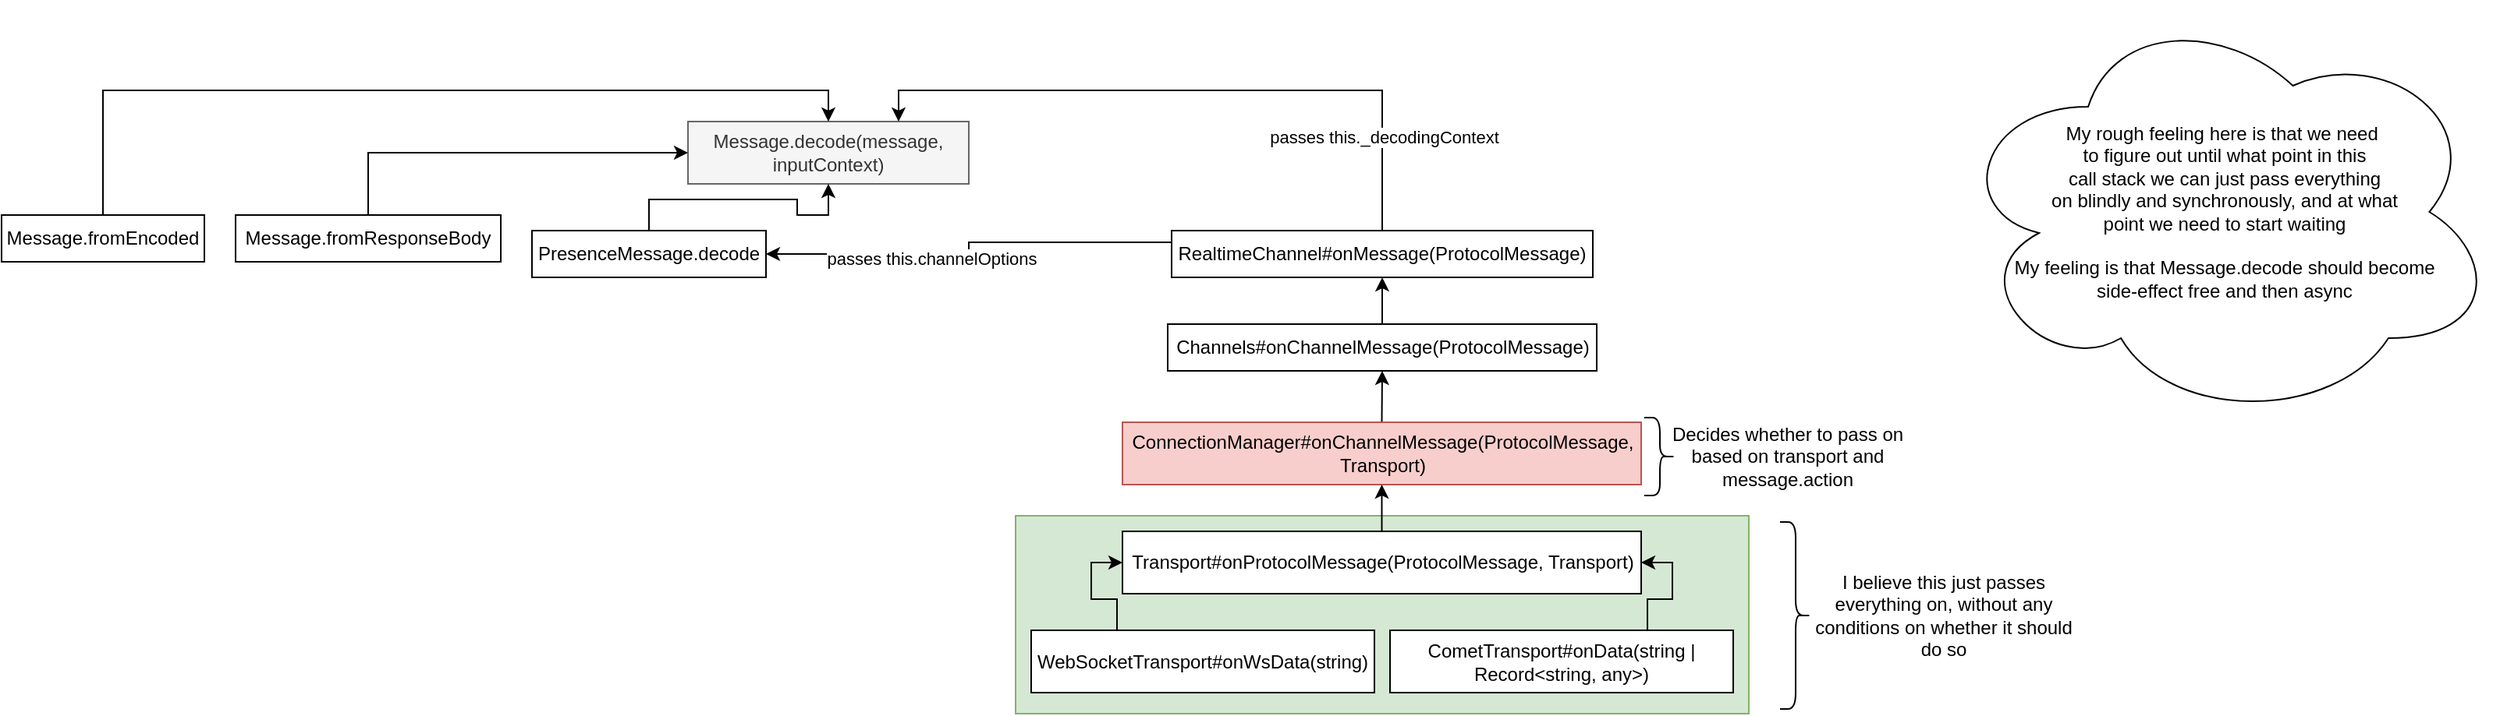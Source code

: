 <mxfile version="21.3.4" type="github">
  <diagram name="Page-1" id="bqg4AT4LUmdeRJvYdjdG">
    <mxGraphModel dx="1140" dy="768" grid="1" gridSize="10" guides="1" tooltips="1" connect="1" arrows="1" fold="1" page="1" pageScale="1" pageWidth="1654" pageHeight="1169" math="0" shadow="0">
      <root>
        <mxCell id="0" />
        <mxCell id="1" parent="0" />
        <mxCell id="s_DyGTZ0WG8gpCI7RQzg-22" value="" style="rounded=0;whiteSpace=wrap;html=1;fillColor=#d5e8d4;strokeColor=#82b366;" vertex="1" parent="1">
          <mxGeometry x="780" y="383" width="470" height="127" as="geometry" />
        </mxCell>
        <mxCell id="s_DyGTZ0WG8gpCI7RQzg-1" value="Message.decode(message, inputContext)" style="rounded=0;whiteSpace=wrap;html=1;fillColor=#f5f5f5;fontColor=#333333;strokeColor=#666666;" vertex="1" parent="1">
          <mxGeometry x="570" y="130" width="180" height="40" as="geometry" />
        </mxCell>
        <mxCell id="s_DyGTZ0WG8gpCI7RQzg-11" style="edgeStyle=orthogonalEdgeStyle;rounded=0;orthogonalLoop=1;jettySize=auto;html=1;exitX=0.5;exitY=0;exitDx=0;exitDy=0;" edge="1" parent="1" source="s_DyGTZ0WG8gpCI7RQzg-3" target="s_DyGTZ0WG8gpCI7RQzg-1">
          <mxGeometry relative="1" as="geometry" />
        </mxCell>
        <mxCell id="s_DyGTZ0WG8gpCI7RQzg-3" value="PresenceMessage.decode" style="rounded=0;whiteSpace=wrap;html=1;" vertex="1" parent="1">
          <mxGeometry x="470" y="200" width="150" height="30" as="geometry" />
        </mxCell>
        <mxCell id="s_DyGTZ0WG8gpCI7RQzg-8" style="edgeStyle=orthogonalEdgeStyle;rounded=0;orthogonalLoop=1;jettySize=auto;html=1;exitX=0.5;exitY=0;exitDx=0;exitDy=0;entryX=0;entryY=0.5;entryDx=0;entryDy=0;" edge="1" parent="1" source="s_DyGTZ0WG8gpCI7RQzg-4" target="s_DyGTZ0WG8gpCI7RQzg-1">
          <mxGeometry relative="1" as="geometry" />
        </mxCell>
        <mxCell id="s_DyGTZ0WG8gpCI7RQzg-4" value="Message.fromResponseBody" style="rounded=0;whiteSpace=wrap;html=1;" vertex="1" parent="1">
          <mxGeometry x="280" y="190" width="170" height="30" as="geometry" />
        </mxCell>
        <mxCell id="s_DyGTZ0WG8gpCI7RQzg-9" style="edgeStyle=orthogonalEdgeStyle;rounded=0;orthogonalLoop=1;jettySize=auto;html=1;exitX=0.5;exitY=0;exitDx=0;exitDy=0;entryX=0.5;entryY=0;entryDx=0;entryDy=0;" edge="1" parent="1" source="s_DyGTZ0WG8gpCI7RQzg-5" target="s_DyGTZ0WG8gpCI7RQzg-1">
          <mxGeometry relative="1" as="geometry" />
        </mxCell>
        <mxCell id="s_DyGTZ0WG8gpCI7RQzg-5" value="Message.fromEncoded" style="rounded=0;whiteSpace=wrap;html=1;" vertex="1" parent="1">
          <mxGeometry x="130" y="190" width="130" height="30" as="geometry" />
        </mxCell>
        <mxCell id="s_DyGTZ0WG8gpCI7RQzg-10" style="edgeStyle=orthogonalEdgeStyle;rounded=0;orthogonalLoop=1;jettySize=auto;html=1;exitX=0.5;exitY=0;exitDx=0;exitDy=0;entryX=0.75;entryY=0;entryDx=0;entryDy=0;" edge="1" parent="1" source="s_DyGTZ0WG8gpCI7RQzg-6" target="s_DyGTZ0WG8gpCI7RQzg-1">
          <mxGeometry relative="1" as="geometry" />
        </mxCell>
        <mxCell id="s_DyGTZ0WG8gpCI7RQzg-12" value="passes this._decodingContext" style="edgeLabel;html=1;align=center;verticalAlign=middle;resizable=0;points=[];" vertex="1" connectable="0" parent="s_DyGTZ0WG8gpCI7RQzg-10">
          <mxGeometry x="-0.714" y="-1" relative="1" as="geometry">
            <mxPoint as="offset" />
          </mxGeometry>
        </mxCell>
        <mxCell id="s_DyGTZ0WG8gpCI7RQzg-14" style="edgeStyle=orthogonalEdgeStyle;rounded=0;orthogonalLoop=1;jettySize=auto;html=1;exitX=0;exitY=0.25;exitDx=0;exitDy=0;entryX=1;entryY=0.5;entryDx=0;entryDy=0;" edge="1" parent="1" source="s_DyGTZ0WG8gpCI7RQzg-6" target="s_DyGTZ0WG8gpCI7RQzg-3">
          <mxGeometry relative="1" as="geometry" />
        </mxCell>
        <mxCell id="s_DyGTZ0WG8gpCI7RQzg-15" value="passes this.channelOptions" style="edgeLabel;html=1;align=center;verticalAlign=middle;resizable=0;points=[];" vertex="1" connectable="0" parent="s_DyGTZ0WG8gpCI7RQzg-14">
          <mxGeometry x="0.211" y="3" relative="1" as="geometry">
            <mxPoint as="offset" />
          </mxGeometry>
        </mxCell>
        <mxCell id="s_DyGTZ0WG8gpCI7RQzg-6" value="RealtimeChannel#onMessage(ProtocolMessage)" style="rounded=0;whiteSpace=wrap;html=1;" vertex="1" parent="1">
          <mxGeometry x="880" y="200" width="270" height="30" as="geometry" />
        </mxCell>
        <mxCell id="s_DyGTZ0WG8gpCI7RQzg-17" style="edgeStyle=orthogonalEdgeStyle;rounded=0;orthogonalLoop=1;jettySize=auto;html=1;exitX=0.5;exitY=0;exitDx=0;exitDy=0;" edge="1" parent="1" source="s_DyGTZ0WG8gpCI7RQzg-16" target="s_DyGTZ0WG8gpCI7RQzg-6">
          <mxGeometry relative="1" as="geometry" />
        </mxCell>
        <mxCell id="s_DyGTZ0WG8gpCI7RQzg-16" value="Channels#onChannelMessage(ProtocolMessage)" style="rounded=0;whiteSpace=wrap;html=1;" vertex="1" parent="1">
          <mxGeometry x="877.5" y="260" width="275" height="30" as="geometry" />
        </mxCell>
        <mxCell id="s_DyGTZ0WG8gpCI7RQzg-19" style="edgeStyle=orthogonalEdgeStyle;rounded=0;orthogonalLoop=1;jettySize=auto;html=1;exitX=0.5;exitY=0;exitDx=0;exitDy=0;entryX=0.5;entryY=1;entryDx=0;entryDy=0;" edge="1" parent="1" source="s_DyGTZ0WG8gpCI7RQzg-18" target="s_DyGTZ0WG8gpCI7RQzg-16">
          <mxGeometry relative="1" as="geometry" />
        </mxCell>
        <mxCell id="s_DyGTZ0WG8gpCI7RQzg-18" value="ConnectionManager#onChannelMessage(ProtocolMessage, Transport)" style="rounded=0;whiteSpace=wrap;html=1;fillColor=#f8cecc;strokeColor=#b85450;" vertex="1" parent="1">
          <mxGeometry x="848.5" y="323" width="332.5" height="40" as="geometry" />
        </mxCell>
        <mxCell id="s_DyGTZ0WG8gpCI7RQzg-21" style="edgeStyle=orthogonalEdgeStyle;rounded=0;orthogonalLoop=1;jettySize=auto;html=1;exitX=0.5;exitY=0;exitDx=0;exitDy=0;entryX=0.5;entryY=1;entryDx=0;entryDy=0;" edge="1" parent="1" source="s_DyGTZ0WG8gpCI7RQzg-20" target="s_DyGTZ0WG8gpCI7RQzg-18">
          <mxGeometry relative="1" as="geometry" />
        </mxCell>
        <mxCell id="s_DyGTZ0WG8gpCI7RQzg-20" value="Transport#onProtocolMessage(ProtocolMessage, Transport)" style="rounded=0;whiteSpace=wrap;html=1;" vertex="1" parent="1">
          <mxGeometry x="848.5" y="393" width="332.5" height="40" as="geometry" />
        </mxCell>
        <mxCell id="s_DyGTZ0WG8gpCI7RQzg-27" style="edgeStyle=orthogonalEdgeStyle;rounded=0;orthogonalLoop=1;jettySize=auto;html=1;exitX=0.25;exitY=0;exitDx=0;exitDy=0;entryX=0;entryY=0.5;entryDx=0;entryDy=0;" edge="1" parent="1" source="s_DyGTZ0WG8gpCI7RQzg-23" target="s_DyGTZ0WG8gpCI7RQzg-20">
          <mxGeometry relative="1" as="geometry" />
        </mxCell>
        <mxCell id="s_DyGTZ0WG8gpCI7RQzg-23" value="WebSocketTransport#onWsData(string)" style="rounded=0;whiteSpace=wrap;html=1;" vertex="1" parent="1">
          <mxGeometry x="790" y="456.5" width="220" height="40" as="geometry" />
        </mxCell>
        <mxCell id="s_DyGTZ0WG8gpCI7RQzg-28" style="edgeStyle=orthogonalEdgeStyle;rounded=0;orthogonalLoop=1;jettySize=auto;html=1;exitX=0.75;exitY=0;exitDx=0;exitDy=0;entryX=1;entryY=0.5;entryDx=0;entryDy=0;" edge="1" parent="1" source="s_DyGTZ0WG8gpCI7RQzg-24" target="s_DyGTZ0WG8gpCI7RQzg-20">
          <mxGeometry relative="1" as="geometry" />
        </mxCell>
        <mxCell id="s_DyGTZ0WG8gpCI7RQzg-24" value="CometTransport#onData(string | Record&amp;lt;string, any&amp;gt;)" style="rounded=0;whiteSpace=wrap;html=1;" vertex="1" parent="1">
          <mxGeometry x="1020" y="456.5" width="220" height="40" as="geometry" />
        </mxCell>
        <mxCell id="s_DyGTZ0WG8gpCI7RQzg-29" value="My rough feeling here is that we need&amp;nbsp;&lt;br&gt;to figure out until what point in this&lt;br&gt;call stack we can just pass everything&lt;br&gt;on blindly and synchronously, and at what&lt;br&gt;point we need to start waiting&lt;br&gt;&lt;br&gt;My feeling is that Message.decode should become&lt;br&gt;side-effect free and then async" style="ellipse;shape=cloud;whiteSpace=wrap;html=1;" vertex="1" parent="1">
          <mxGeometry x="1380" y="53" width="350" height="270" as="geometry" />
        </mxCell>
        <mxCell id="s_DyGTZ0WG8gpCI7RQzg-30" value="" style="shape=curlyBracket;whiteSpace=wrap;html=1;rounded=1;flipH=1;labelPosition=right;verticalLabelPosition=middle;align=left;verticalAlign=middle;" vertex="1" parent="1">
          <mxGeometry x="1270" y="387" width="20" height="120" as="geometry" />
        </mxCell>
        <mxCell id="s_DyGTZ0WG8gpCI7RQzg-31" value="I believe this just passes everything on, without any conditions on whether it should do so" style="text;html=1;strokeColor=none;fillColor=none;align=center;verticalAlign=middle;whiteSpace=wrap;rounded=0;" vertex="1" parent="1">
          <mxGeometry x="1290" y="431.5" width="170" height="30" as="geometry" />
        </mxCell>
        <mxCell id="s_DyGTZ0WG8gpCI7RQzg-32" value="" style="shape=curlyBracket;whiteSpace=wrap;html=1;rounded=1;flipH=1;labelPosition=right;verticalLabelPosition=middle;align=left;verticalAlign=middle;" vertex="1" parent="1">
          <mxGeometry x="1183" y="320" width="20" height="50" as="geometry" />
        </mxCell>
        <mxCell id="s_DyGTZ0WG8gpCI7RQzg-33" value="Decides whether to pass on based on transport and message.action" style="text;html=1;strokeColor=none;fillColor=none;align=center;verticalAlign=middle;whiteSpace=wrap;rounded=0;" vertex="1" parent="1">
          <mxGeometry x="1190" y="320" width="170" height="50" as="geometry" />
        </mxCell>
      </root>
    </mxGraphModel>
  </diagram>
</mxfile>
